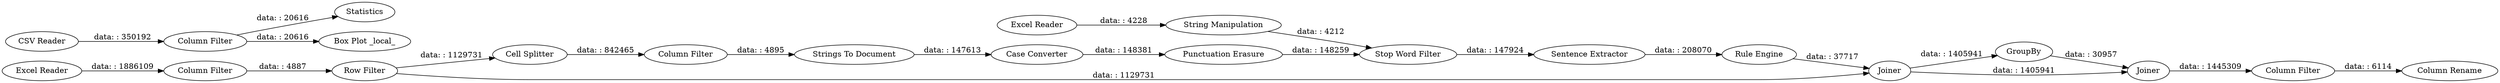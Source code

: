 digraph {
	"1946954260412920138_17" [label="Strings To Document"]
	"1946954260412920138_3" [label=Statistics]
	"1946954260412920138_9" [label="Row Filter"]
	"1946954260412920138_16" [label="Column Filter"]
	"1946954260412920138_15" [label="Cell Splitter"]
	"1946954260412920138_24" [label="Excel Reader"]
	"1946954260412920138_31" [label="Column Filter"]
	"1946954260412920138_25" [label="Rule Engine"]
	"1946954260412920138_26" [label=GroupBy]
	"1946954260412920138_29" [label=Joiner]
	"1946954260412920138_8" [label="Column Filter"]
	"1946954260412920138_30" [label=Joiner]
	"1946954260412920138_19" [label="Punctuation Erasure"]
	"1946954260412920138_20" [label="Stop Word Filter"]
	"1946954260412920138_1" [label="CSV Reader"]
	"1946954260412920138_32" [label="Column Rename"]
	"1946954260412920138_4" [label="Box Plot _local_"]
	"1946954260412920138_2" [label="Column Filter"]
	"1946954260412920138_18" [label="Case Converter"]
	"1946954260412920138_23" [label="Sentence Extractor"]
	"1946954260412920138_7" [label="Excel Reader"]
	"1946954260412920138_22" [label="String Manipulation"]
	"1946954260412920138_29" -> "1946954260412920138_30" [label="data: : 1405941"]
	"1946954260412920138_19" -> "1946954260412920138_20" [label="data: : 148259"]
	"1946954260412920138_7" -> "1946954260412920138_8" [label="data: : 1886109"]
	"1946954260412920138_16" -> "1946954260412920138_17" [label="data: : 4895"]
	"1946954260412920138_15" -> "1946954260412920138_16" [label="data: : 842465"]
	"1946954260412920138_9" -> "1946954260412920138_29" [label="data: : 1129731"]
	"1946954260412920138_1" -> "1946954260412920138_2" [label="data: : 350192"]
	"1946954260412920138_22" -> "1946954260412920138_20" [label="data: : 4212"]
	"1946954260412920138_20" -> "1946954260412920138_23" [label="data: : 147924"]
	"1946954260412920138_23" -> "1946954260412920138_25" [label="data: : 208070"]
	"1946954260412920138_29" -> "1946954260412920138_26" [label="data: : 1405941"]
	"1946954260412920138_2" -> "1946954260412920138_3" [label="data: : 20616"]
	"1946954260412920138_24" -> "1946954260412920138_22" [label="data: : 4228"]
	"1946954260412920138_18" -> "1946954260412920138_19" [label="data: : 148381"]
	"1946954260412920138_26" -> "1946954260412920138_30" [label="data: : 30957"]
	"1946954260412920138_2" -> "1946954260412920138_4" [label="data: : 20616"]
	"1946954260412920138_8" -> "1946954260412920138_9" [label="data: : 4887"]
	"1946954260412920138_9" -> "1946954260412920138_15" [label="data: : 1129731"]
	"1946954260412920138_17" -> "1946954260412920138_18" [label="data: : 147613"]
	"1946954260412920138_25" -> "1946954260412920138_29" [label="data: : 37717"]
	"1946954260412920138_31" -> "1946954260412920138_32" [label="data: : 6114"]
	"1946954260412920138_30" -> "1946954260412920138_31" [label="data: : 1445309"]
	rankdir=LR
}

